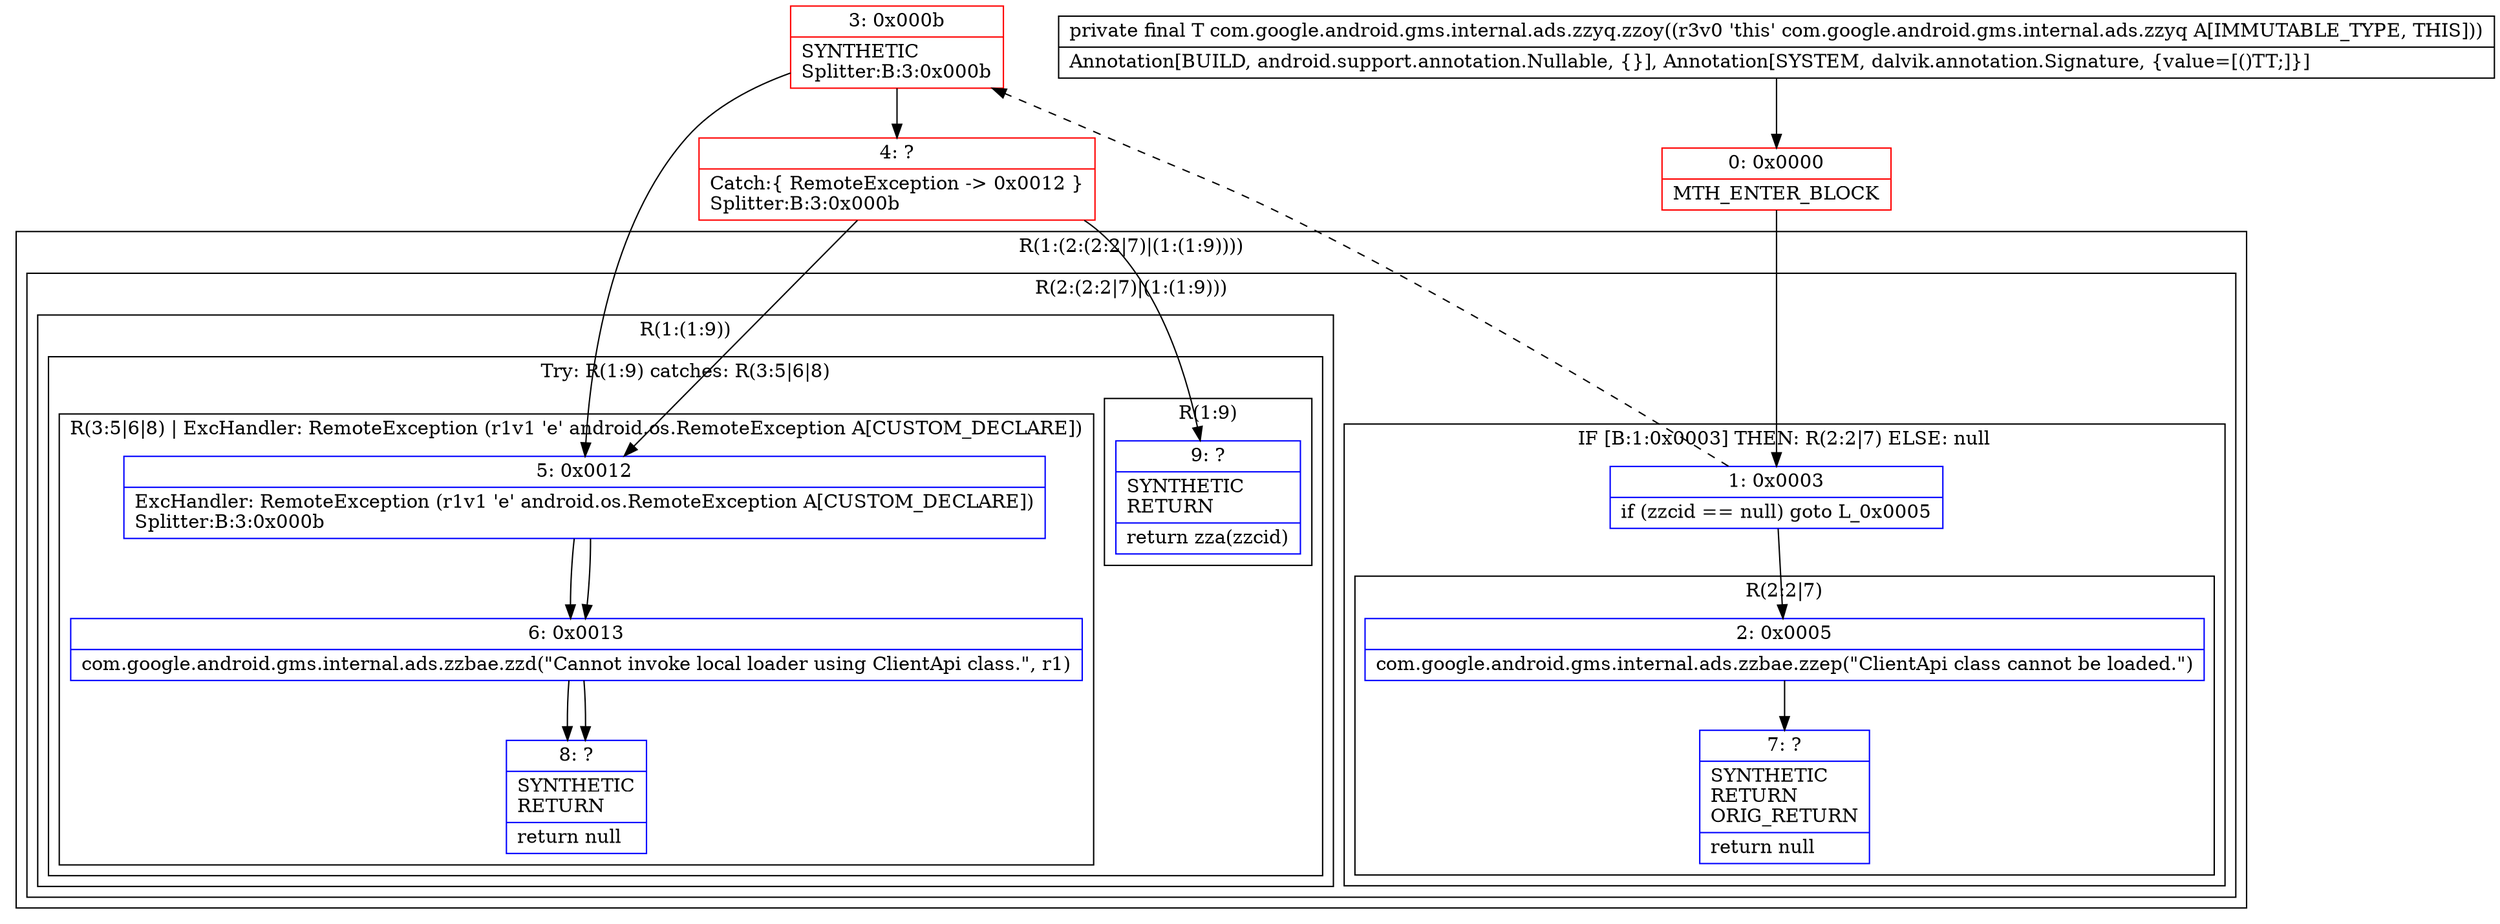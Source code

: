 digraph "CFG forcom.google.android.gms.internal.ads.zzyq.zzoy()Ljava\/lang\/Object;" {
subgraph cluster_Region_329697493 {
label = "R(1:(2:(2:2|7)|(1:(1:9))))";
node [shape=record,color=blue];
subgraph cluster_Region_893258865 {
label = "R(2:(2:2|7)|(1:(1:9)))";
node [shape=record,color=blue];
subgraph cluster_IfRegion_246992666 {
label = "IF [B:1:0x0003] THEN: R(2:2|7) ELSE: null";
node [shape=record,color=blue];
Node_1 [shape=record,label="{1\:\ 0x0003|if (zzcid == null) goto L_0x0005\l}"];
subgraph cluster_Region_39007639 {
label = "R(2:2|7)";
node [shape=record,color=blue];
Node_2 [shape=record,label="{2\:\ 0x0005|com.google.android.gms.internal.ads.zzbae.zzep(\"ClientApi class cannot be loaded.\")\l}"];
Node_7 [shape=record,label="{7\:\ ?|SYNTHETIC\lRETURN\lORIG_RETURN\l|return null\l}"];
}
}
subgraph cluster_Region_664184168 {
label = "R(1:(1:9))";
node [shape=record,color=blue];
subgraph cluster_TryCatchRegion_1645111407 {
label = "Try: R(1:9) catches: R(3:5|6|8)";
node [shape=record,color=blue];
subgraph cluster_Region_705084203 {
label = "R(1:9)";
node [shape=record,color=blue];
Node_9 [shape=record,label="{9\:\ ?|SYNTHETIC\lRETURN\l|return zza(zzcid)\l}"];
}
subgraph cluster_Region_836951153 {
label = "R(3:5|6|8) | ExcHandler: RemoteException (r1v1 'e' android.os.RemoteException A[CUSTOM_DECLARE])\l";
node [shape=record,color=blue];
Node_5 [shape=record,label="{5\:\ 0x0012|ExcHandler: RemoteException (r1v1 'e' android.os.RemoteException A[CUSTOM_DECLARE])\lSplitter:B:3:0x000b\l}"];
Node_6 [shape=record,label="{6\:\ 0x0013|com.google.android.gms.internal.ads.zzbae.zzd(\"Cannot invoke local loader using ClientApi class.\", r1)\l}"];
Node_8 [shape=record,label="{8\:\ ?|SYNTHETIC\lRETURN\l|return null\l}"];
}
}
}
}
}
subgraph cluster_Region_836951153 {
label = "R(3:5|6|8) | ExcHandler: RemoteException (r1v1 'e' android.os.RemoteException A[CUSTOM_DECLARE])\l";
node [shape=record,color=blue];
Node_5 [shape=record,label="{5\:\ 0x0012|ExcHandler: RemoteException (r1v1 'e' android.os.RemoteException A[CUSTOM_DECLARE])\lSplitter:B:3:0x000b\l}"];
Node_6 [shape=record,label="{6\:\ 0x0013|com.google.android.gms.internal.ads.zzbae.zzd(\"Cannot invoke local loader using ClientApi class.\", r1)\l}"];
Node_8 [shape=record,label="{8\:\ ?|SYNTHETIC\lRETURN\l|return null\l}"];
}
Node_0 [shape=record,color=red,label="{0\:\ 0x0000|MTH_ENTER_BLOCK\l}"];
Node_3 [shape=record,color=red,label="{3\:\ 0x000b|SYNTHETIC\lSplitter:B:3:0x000b\l}"];
Node_4 [shape=record,color=red,label="{4\:\ ?|Catch:\{ RemoteException \-\> 0x0012 \}\lSplitter:B:3:0x000b\l}"];
MethodNode[shape=record,label="{private final T com.google.android.gms.internal.ads.zzyq.zzoy((r3v0 'this' com.google.android.gms.internal.ads.zzyq A[IMMUTABLE_TYPE, THIS]))  | Annotation[BUILD, android.support.annotation.Nullable, \{\}], Annotation[SYSTEM, dalvik.annotation.Signature, \{value=[()TT;]\}]\l}"];
MethodNode -> Node_0;
Node_1 -> Node_2;
Node_1 -> Node_3[style=dashed];
Node_2 -> Node_7;
Node_5 -> Node_6;
Node_6 -> Node_8;
Node_5 -> Node_6;
Node_6 -> Node_8;
Node_0 -> Node_1;
Node_3 -> Node_4;
Node_3 -> Node_5;
Node_4 -> Node_5;
Node_4 -> Node_9;
}

